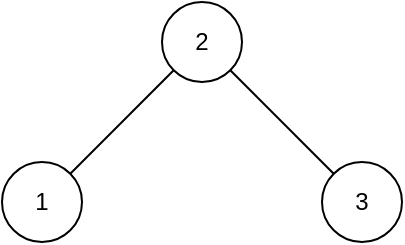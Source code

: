 <mxfile version="10.9.5" type="device"><diagram id="6LaNgexKUyvRc85y4Zeo" name="1"><mxGraphModel dx="1021" dy="772" grid="1" gridSize="10" guides="1" tooltips="1" connect="1" arrows="1" fold="1" page="1" pageScale="1" pageWidth="827" pageHeight="1169" math="0" shadow="0"><root><mxCell id="sZejdQvJsgJGgdkK0WKj-0"/><mxCell id="sZejdQvJsgJGgdkK0WKj-1" parent="sZejdQvJsgJGgdkK0WKj-0"/><mxCell id="udhEOShfk6uNFfZSwkrl-0" value="1" style="ellipse;whiteSpace=wrap;html=1;aspect=fixed;" parent="sZejdQvJsgJGgdkK0WKj-1" vertex="1"><mxGeometry x="40" y="120" width="40" height="40" as="geometry"/></mxCell><mxCell id="udhEOShfk6uNFfZSwkrl-1" value="2" style="ellipse;whiteSpace=wrap;html=1;aspect=fixed;" parent="sZejdQvJsgJGgdkK0WKj-1" vertex="1"><mxGeometry x="120" y="40" width="40" height="40" as="geometry"/></mxCell><mxCell id="udhEOShfk6uNFfZSwkrl-2" value="3" style="ellipse;whiteSpace=wrap;html=1;aspect=fixed;" parent="sZejdQvJsgJGgdkK0WKj-1" vertex="1"><mxGeometry x="200" y="120" width="40" height="40" as="geometry"/></mxCell><mxCell id="udhEOShfk6uNFfZSwkrl-3" value="" style="endArrow=none;html=1;entryX=0;entryY=1;entryDx=0;entryDy=0;exitX=1;exitY=0;exitDx=0;exitDy=0;startArrow=none;startFill=0;" parent="sZejdQvJsgJGgdkK0WKj-1" source="udhEOShfk6uNFfZSwkrl-0" target="udhEOShfk6uNFfZSwkrl-1" edge="1"><mxGeometry width="50" height="50" relative="1" as="geometry"><mxPoint x="80" y="310" as="sourcePoint"/><mxPoint x="130" y="260" as="targetPoint"/></mxGeometry></mxCell><mxCell id="udhEOShfk6uNFfZSwkrl-4" value="" style="endArrow=none;html=1;entryX=1;entryY=1;entryDx=0;entryDy=0;exitX=0;exitY=0;exitDx=0;exitDy=0;startArrow=none;startFill=0;" parent="sZejdQvJsgJGgdkK0WKj-1" source="udhEOShfk6uNFfZSwkrl-2" target="udhEOShfk6uNFfZSwkrl-1" edge="1"><mxGeometry width="50" height="50" relative="1" as="geometry"><mxPoint x="84" y="136" as="sourcePoint"/><mxPoint x="136" y="84" as="targetPoint"/></mxGeometry></mxCell></root></mxGraphModel></diagram><diagram id="l6bvmmBx2UilC1qAfw7H" name="2"><mxGraphModel dx="1021" dy="772" grid="1" gridSize="10" guides="1" tooltips="1" connect="1" arrows="1" fold="1" page="1" pageScale="1" pageWidth="827" pageHeight="1169" math="0" shadow="0"><root><mxCell id="1ozCV2vdkc5yaPGPQrpP-0"/><mxCell id="1ozCV2vdkc5yaPGPQrpP-1" parent="1ozCV2vdkc5yaPGPQrpP-0"/><mxCell id="k-HrDGmFW7-0XVwI4-mC-0" value="1" style="ellipse;whiteSpace=wrap;html=1;aspect=fixed;" parent="1ozCV2vdkc5yaPGPQrpP-1" vertex="1"><mxGeometry x="40" y="120" width="40" height="40" as="geometry"/></mxCell><mxCell id="k-HrDGmFW7-0XVwI4-mC-1" value="5" style="ellipse;whiteSpace=wrap;html=1;aspect=fixed;fillColor=#f8cecc;strokeColor=#b85450;" parent="1ozCV2vdkc5yaPGPQrpP-1" vertex="1"><mxGeometry x="120" y="40" width="40" height="40" as="geometry"/></mxCell><mxCell id="k-HrDGmFW7-0XVwI4-mC-2" value="4" style="ellipse;whiteSpace=wrap;html=1;aspect=fixed;fillColor=#f8cecc;strokeColor=#b85450;" parent="1ozCV2vdkc5yaPGPQrpP-1" vertex="1"><mxGeometry x="200" y="120" width="40" height="40" as="geometry"/></mxCell><mxCell id="k-HrDGmFW7-0XVwI4-mC-3" value="" style="endArrow=none;html=1;entryX=0;entryY=1;entryDx=0;entryDy=0;exitX=1;exitY=0;exitDx=0;exitDy=0;startArrow=none;startFill=0;" parent="1ozCV2vdkc5yaPGPQrpP-1" source="k-HrDGmFW7-0XVwI4-mC-0" target="k-HrDGmFW7-0XVwI4-mC-1" edge="1"><mxGeometry width="50" height="50" relative="1" as="geometry"><mxPoint x="80" y="310" as="sourcePoint"/><mxPoint x="130" y="260" as="targetPoint"/></mxGeometry></mxCell><mxCell id="k-HrDGmFW7-0XVwI4-mC-4" value="" style="endArrow=none;html=1;entryX=1;entryY=1;entryDx=0;entryDy=0;exitX=0;exitY=0;exitDx=0;exitDy=0;startArrow=none;startFill=0;" parent="1ozCV2vdkc5yaPGPQrpP-1" source="k-HrDGmFW7-0XVwI4-mC-2" target="k-HrDGmFW7-0XVwI4-mC-1" edge="1"><mxGeometry width="50" height="50" relative="1" as="geometry"><mxPoint x="84" y="136" as="sourcePoint"/><mxPoint x="136" y="84" as="targetPoint"/></mxGeometry></mxCell><mxCell id="k-HrDGmFW7-0XVwI4-mC-5" value="3" style="ellipse;whiteSpace=wrap;html=1;aspect=fixed;" parent="1ozCV2vdkc5yaPGPQrpP-1" vertex="1"><mxGeometry x="120" y="200" width="40" height="40" as="geometry"/></mxCell><mxCell id="k-HrDGmFW7-0XVwI4-mC-6" value="6" style="ellipse;whiteSpace=wrap;html=1;aspect=fixed;" parent="1ozCV2vdkc5yaPGPQrpP-1" vertex="1"><mxGeometry x="280" y="200" width="40" height="40" as="geometry"/></mxCell><mxCell id="k-HrDGmFW7-0XVwI4-mC-7" value="" style="endArrow=none;html=1;entryX=0;entryY=1;entryDx=0;entryDy=0;exitX=1;exitY=0;exitDx=0;exitDy=0;startArrow=none;startFill=0;" parent="1ozCV2vdkc5yaPGPQrpP-1" source="k-HrDGmFW7-0XVwI4-mC-5" target="k-HrDGmFW7-0XVwI4-mC-2" edge="1"><mxGeometry width="50" height="50" relative="1" as="geometry"><mxPoint x="84" y="136" as="sourcePoint"/><mxPoint x="136" y="84" as="targetPoint"/></mxGeometry></mxCell><mxCell id="k-HrDGmFW7-0XVwI4-mC-8" value="" style="endArrow=none;html=1;entryX=1;entryY=1;entryDx=0;entryDy=0;exitX=0;exitY=0;exitDx=0;exitDy=0;startArrow=none;startFill=0;" parent="1ozCV2vdkc5yaPGPQrpP-1" source="k-HrDGmFW7-0XVwI4-mC-6" target="k-HrDGmFW7-0XVwI4-mC-2" edge="1"><mxGeometry width="50" height="50" relative="1" as="geometry"><mxPoint x="164" y="216" as="sourcePoint"/><mxPoint x="216" y="164" as="targetPoint"/></mxGeometry></mxCell></root></mxGraphModel></diagram><diagram id="1SiWrUPexa8Ia1tNK36p" name="4"><mxGraphModel dx="1021" dy="772" grid="1" gridSize="10" guides="1" tooltips="1" connect="1" arrows="1" fold="1" page="1" pageScale="1" pageWidth="827" pageHeight="1169" math="0" shadow="0"><root><mxCell id="TRKXDeQ72pTtgHww8Fgz-0"/><mxCell id="TRKXDeQ72pTtgHww8Fgz-1" parent="TRKXDeQ72pTtgHww8Fgz-0"/><mxCell id="vdTl4xxLLGyJ6Mpty_nM-0" value="1" style="ellipse;whiteSpace=wrap;html=1;aspect=fixed;fillColor=#f8cecc;strokeColor=#b85450;" parent="TRKXDeQ72pTtgHww8Fgz-1" vertex="1"><mxGeometry x="40" y="120" width="40" height="40" as="geometry"/></mxCell><mxCell id="vdTl4xxLLGyJ6Mpty_nM-1" value="1" style="ellipse;whiteSpace=wrap;html=1;aspect=fixed;fillColor=#f8cecc;strokeColor=#b85450;" parent="TRKXDeQ72pTtgHww8Fgz-1" vertex="1"><mxGeometry x="120" y="40" width="40" height="40" as="geometry"/></mxCell><mxCell id="vdTl4xxLLGyJ6Mpty_nM-2" value="" style="endArrow=none;html=1;entryX=0;entryY=1;entryDx=0;entryDy=0;exitX=1;exitY=0;exitDx=0;exitDy=0;startArrow=none;startFill=0;" parent="TRKXDeQ72pTtgHww8Fgz-1" source="vdTl4xxLLGyJ6Mpty_nM-0" target="vdTl4xxLLGyJ6Mpty_nM-1" edge="1"><mxGeometry width="50" height="50" relative="1" as="geometry"><mxPoint x="80" y="310" as="sourcePoint"/><mxPoint x="130" y="260" as="targetPoint"/></mxGeometry></mxCell></root></mxGraphModel></diagram><diagram id="meZLbR-hwrr63qDFkiF8" name="5"><mxGraphModel dx="1021" dy="772" grid="1" gridSize="10" guides="0" tooltips="1" connect="1" arrows="1" fold="1" page="1" pageScale="1" pageWidth="827" pageHeight="1169" math="0" shadow="0"><root><mxCell id="0"/><mxCell id="1" parent="0"/><mxCell id="5x87rnl9QhdmcxLbAUda-1" value="5" style="ellipse;whiteSpace=wrap;html=1;aspect=fixed;" parent="1" vertex="1"><mxGeometry x="40" y="120" width="40" height="40" as="geometry"/></mxCell><mxCell id="5x87rnl9QhdmcxLbAUda-2" value="10" style="ellipse;whiteSpace=wrap;html=1;aspect=fixed;fillColor=#f8cecc;strokeColor=#b85450;" parent="1" vertex="1"><mxGeometry x="120" y="40" width="40" height="40" as="geometry"/></mxCell><mxCell id="5x87rnl9QhdmcxLbAUda-3" value="15" style="ellipse;whiteSpace=wrap;html=1;aspect=fixed;" parent="1" vertex="1"><mxGeometry x="200" y="120" width="40" height="40" as="geometry"/></mxCell><mxCell id="5x87rnl9QhdmcxLbAUda-4" value="6" style="ellipse;whiteSpace=wrap;html=1;aspect=fixed;fillColor=#f8cecc;strokeColor=#b85450;" parent="1" vertex="1"><mxGeometry x="120" y="200" width="40" height="40" as="geometry"/></mxCell><mxCell id="5x87rnl9QhdmcxLbAUda-5" value="20" style="ellipse;whiteSpace=wrap;html=1;aspect=fixed;" parent="1" vertex="1"><mxGeometry x="280" y="200" width="40" height="40" as="geometry"/></mxCell><mxCell id="5x87rnl9QhdmcxLbAUda-6" value="" style="endArrow=none;html=1;entryX=0;entryY=1;entryDx=0;entryDy=0;exitX=1;exitY=0;exitDx=0;exitDy=0;startArrow=none;startFill=0;" parent="1" source="5x87rnl9QhdmcxLbAUda-1" target="5x87rnl9QhdmcxLbAUda-2" edge="1"><mxGeometry width="50" height="50" relative="1" as="geometry"><mxPoint x="80" y="310" as="sourcePoint"/><mxPoint x="130" y="260" as="targetPoint"/></mxGeometry></mxCell><mxCell id="5x87rnl9QhdmcxLbAUda-7" value="" style="endArrow=none;html=1;entryX=1;entryY=1;entryDx=0;entryDy=0;exitX=0;exitY=0;exitDx=0;exitDy=0;startArrow=none;startFill=0;" parent="1" source="5x87rnl9QhdmcxLbAUda-3" target="5x87rnl9QhdmcxLbAUda-2" edge="1"><mxGeometry width="50" height="50" relative="1" as="geometry"><mxPoint x="84" y="136" as="sourcePoint"/><mxPoint x="136" y="84" as="targetPoint"/></mxGeometry></mxCell><mxCell id="5x87rnl9QhdmcxLbAUda-8" value="" style="endArrow=none;html=1;entryX=1;entryY=1;entryDx=0;entryDy=0;startArrow=none;startFill=0;" parent="1" source="5x87rnl9QhdmcxLbAUda-5" target="5x87rnl9QhdmcxLbAUda-3" edge="1"><mxGeometry width="50" height="50" relative="1" as="geometry"><mxPoint x="216" y="136" as="sourcePoint"/><mxPoint x="220" y="190" as="targetPoint"/></mxGeometry></mxCell><mxCell id="5x87rnl9QhdmcxLbAUda-9" value="" style="endArrow=none;html=1;entryX=0;entryY=1;entryDx=0;entryDy=0;startArrow=none;startFill=0;" parent="1" source="5x87rnl9QhdmcxLbAUda-4" target="5x87rnl9QhdmcxLbAUda-3" edge="1"><mxGeometry width="50" height="50" relative="1" as="geometry"><mxPoint x="295.858" y="215.858" as="sourcePoint"/><mxPoint x="244" y="164" as="targetPoint"/></mxGeometry></mxCell></root></mxGraphModel></diagram><diagram id="vmha6SYDr8eBdfMPxFrB" name="6"><mxGraphModel dx="1021" dy="772" grid="1" gridSize="10" guides="1" tooltips="1" connect="1" arrows="1" fold="1" page="1" pageScale="1" pageWidth="827" pageHeight="1169" math="0" shadow="0"><root><mxCell id="_r3YGLCKaZ7i5GX9BnA6-0"/><mxCell id="_r3YGLCKaZ7i5GX9BnA6-1" parent="_r3YGLCKaZ7i5GX9BnA6-0"/><mxCell id="zpB2e8nCBOHVBJqUFJ3d-0" value="1" style="ellipse;whiteSpace=wrap;html=1;aspect=fixed;" vertex="1" parent="_r3YGLCKaZ7i5GX9BnA6-1"><mxGeometry x="80" y="120" width="40" height="40" as="geometry"/></mxCell><mxCell id="zpB2e8nCBOHVBJqUFJ3d-1" value="3" style="ellipse;whiteSpace=wrap;html=1;aspect=fixed;" vertex="1" parent="_r3YGLCKaZ7i5GX9BnA6-1"><mxGeometry x="160" y="40" width="40" height="40" as="geometry"/></mxCell><mxCell id="zpB2e8nCBOHVBJqUFJ3d-2" value="5" style="ellipse;whiteSpace=wrap;html=1;aspect=fixed;" vertex="1" parent="_r3YGLCKaZ7i5GX9BnA6-1"><mxGeometry x="240" y="120" width="40" height="40" as="geometry"/></mxCell><mxCell id="zpB2e8nCBOHVBJqUFJ3d-3" value="4" style="ellipse;whiteSpace=wrap;html=1;aspect=fixed;" vertex="1" parent="_r3YGLCKaZ7i5GX9BnA6-1"><mxGeometry x="200" y="200" width="40" height="40" as="geometry"/></mxCell><mxCell id="zpB2e8nCBOHVBJqUFJ3d-4" value="6" style="ellipse;whiteSpace=wrap;html=1;aspect=fixed;" vertex="1" parent="_r3YGLCKaZ7i5GX9BnA6-1"><mxGeometry x="280" y="200" width="40" height="40" as="geometry"/></mxCell><mxCell id="zpB2e8nCBOHVBJqUFJ3d-5" value="" style="endArrow=none;html=1;entryX=0;entryY=1;entryDx=0;entryDy=0;exitX=1;exitY=0;exitDx=0;exitDy=0;startArrow=none;startFill=0;" edge="1" parent="_r3YGLCKaZ7i5GX9BnA6-1" source="zpB2e8nCBOHVBJqUFJ3d-0" target="zpB2e8nCBOHVBJqUFJ3d-1"><mxGeometry width="50" height="50" relative="1" as="geometry"><mxPoint x="120" y="310" as="sourcePoint"/><mxPoint x="170" y="260" as="targetPoint"/></mxGeometry></mxCell><mxCell id="zpB2e8nCBOHVBJqUFJ3d-6" value="" style="endArrow=none;html=1;entryX=1;entryY=1;entryDx=0;entryDy=0;exitX=0;exitY=0;exitDx=0;exitDy=0;startArrow=none;startFill=0;" edge="1" parent="_r3YGLCKaZ7i5GX9BnA6-1" source="zpB2e8nCBOHVBJqUFJ3d-2" target="zpB2e8nCBOHVBJqUFJ3d-1"><mxGeometry width="50" height="50" relative="1" as="geometry"><mxPoint x="124" y="136" as="sourcePoint"/><mxPoint x="176" y="84" as="targetPoint"/></mxGeometry></mxCell><mxCell id="zpB2e8nCBOHVBJqUFJ3d-7" value="" style="endArrow=none;html=1;entryX=1;entryY=1;entryDx=0;entryDy=0;startArrow=none;startFill=0;exitX=0.5;exitY=0;exitDx=0;exitDy=0;" edge="1" parent="_r3YGLCKaZ7i5GX9BnA6-1" source="zpB2e8nCBOHVBJqUFJ3d-4" target="zpB2e8nCBOHVBJqUFJ3d-2"><mxGeometry width="50" height="50" relative="1" as="geometry"><mxPoint x="290" y="200" as="sourcePoint"/><mxPoint x="260" y="190" as="targetPoint"/></mxGeometry></mxCell><mxCell id="zpB2e8nCBOHVBJqUFJ3d-8" value="" style="endArrow=none;html=1;entryX=0;entryY=1;entryDx=0;entryDy=0;startArrow=none;startFill=0;exitX=0.5;exitY=0;exitDx=0;exitDy=0;" edge="1" parent="_r3YGLCKaZ7i5GX9BnA6-1" source="zpB2e8nCBOHVBJqUFJ3d-3" target="zpB2e8nCBOHVBJqUFJ3d-2"><mxGeometry width="50" height="50" relative="1" as="geometry"><mxPoint x="230" y="200" as="sourcePoint"/><mxPoint x="284" y="164" as="targetPoint"/></mxGeometry></mxCell><mxCell id="zpB2e8nCBOHVBJqUFJ3d-9" value="0" style="ellipse;whiteSpace=wrap;html=1;aspect=fixed;" vertex="1" parent="_r3YGLCKaZ7i5GX9BnA6-1"><mxGeometry x="40" y="200" width="40" height="40" as="geometry"/></mxCell><mxCell id="zpB2e8nCBOHVBJqUFJ3d-10" value="2" style="ellipse;whiteSpace=wrap;html=1;aspect=fixed;" vertex="1" parent="_r3YGLCKaZ7i5GX9BnA6-1"><mxGeometry x="120" y="200" width="40" height="40" as="geometry"/></mxCell><mxCell id="zpB2e8nCBOHVBJqUFJ3d-11" value="" style="endArrow=none;html=1;entryX=1;entryY=1;entryDx=0;entryDy=0;startArrow=none;startFill=0;exitX=0.5;exitY=0;exitDx=0;exitDy=0;" edge="1" source="zpB2e8nCBOHVBJqUFJ3d-10" parent="_r3YGLCKaZ7i5GX9BnA6-1" target="zpB2e8nCBOHVBJqUFJ3d-0"><mxGeometry width="50" height="50" relative="1" as="geometry"><mxPoint x="170" y="170" as="sourcePoint"/><mxPoint x="24" y="154" as="targetPoint"/></mxGeometry></mxCell><mxCell id="zpB2e8nCBOHVBJqUFJ3d-12" value="" style="endArrow=none;html=1;entryX=0;entryY=1;entryDx=0;entryDy=0;startArrow=none;startFill=0;exitX=0.5;exitY=0;exitDx=0;exitDy=0;" edge="1" source="zpB2e8nCBOHVBJqUFJ3d-9" parent="_r3YGLCKaZ7i5GX9BnA6-1" target="zpB2e8nCBOHVBJqUFJ3d-0"><mxGeometry width="50" height="50" relative="1" as="geometry"><mxPoint x="30" y="180" as="sourcePoint"/><mxPoint x="-4" y="154" as="targetPoint"/></mxGeometry></mxCell></root></mxGraphModel></diagram><diagram id="esINlRLEcngH0KkG27MW" name="7"><mxGraphModel dx="1021" dy="772" grid="1" gridSize="10" guides="1" tooltips="1" connect="1" arrows="1" fold="1" page="1" pageScale="1" pageWidth="827" pageHeight="1169" math="0" shadow="0"><root><mxCell id="hG6NUfEdwIrkMxWvqpIx-0"/><mxCell id="hG6NUfEdwIrkMxWvqpIx-1" parent="hG6NUfEdwIrkMxWvqpIx-0"/><mxCell id="L3xEVPCk3wlwZDGZj0sc-0" value="-60" style="ellipse;whiteSpace=wrap;html=1;aspect=fixed;fillColor=#f8cecc;strokeColor=#b85450;" vertex="1" parent="hG6NUfEdwIrkMxWvqpIx-1"><mxGeometry x="120" y="120" width="40" height="40" as="geometry"/></mxCell><mxCell id="L3xEVPCk3wlwZDGZj0sc-1" value="24" style="ellipse;whiteSpace=wrap;html=1;aspect=fixed;" vertex="1" parent="hG6NUfEdwIrkMxWvqpIx-1"><mxGeometry x="200" y="40" width="40" height="40" as="geometry"/></mxCell><mxCell id="L3xEVPCk3wlwZDGZj0sc-5" value="" style="endArrow=none;html=1;entryX=0;entryY=1;entryDx=0;entryDy=0;exitX=1;exitY=0;exitDx=0;exitDy=0;startArrow=none;startFill=0;" edge="1" parent="hG6NUfEdwIrkMxWvqpIx-1" source="L3xEVPCk3wlwZDGZj0sc-0" target="L3xEVPCk3wlwZDGZj0sc-1"><mxGeometry width="50" height="50" relative="1" as="geometry"><mxPoint x="160" y="310" as="sourcePoint"/><mxPoint x="210" y="260" as="targetPoint"/></mxGeometry></mxCell><mxCell id="L3xEVPCk3wlwZDGZj0sc-9" value="-60" style="ellipse;whiteSpace=wrap;html=1;aspect=fixed;fillColor=#f8cecc;strokeColor=#b85450;" vertex="1" parent="hG6NUfEdwIrkMxWvqpIx-1"><mxGeometry x="40" y="200" width="40" height="40" as="geometry"/></mxCell><mxCell id="L3xEVPCk3wlwZDGZj0sc-10" value="-6" style="ellipse;whiteSpace=wrap;html=1;aspect=fixed;" vertex="1" parent="hG6NUfEdwIrkMxWvqpIx-1"><mxGeometry x="200" y="200" width="40" height="40" as="geometry"/></mxCell><mxCell id="L3xEVPCk3wlwZDGZj0sc-11" value="" style="endArrow=none;html=1;entryX=1;entryY=1;entryDx=0;entryDy=0;startArrow=none;startFill=0;exitX=0;exitY=0;exitDx=0;exitDy=0;" edge="1" parent="hG6NUfEdwIrkMxWvqpIx-1" source="L3xEVPCk3wlwZDGZj0sc-10" target="L3xEVPCk3wlwZDGZj0sc-0"><mxGeometry width="50" height="50" relative="1" as="geometry"><mxPoint x="210" y="170" as="sourcePoint"/><mxPoint x="64" y="154" as="targetPoint"/></mxGeometry></mxCell><mxCell id="L3xEVPCk3wlwZDGZj0sc-12" value="" style="endArrow=none;html=1;entryX=0;entryY=1;entryDx=0;entryDy=0;startArrow=none;startFill=0;exitX=1;exitY=0;exitDx=0;exitDy=0;" edge="1" parent="hG6NUfEdwIrkMxWvqpIx-1" source="L3xEVPCk3wlwZDGZj0sc-9" target="L3xEVPCk3wlwZDGZj0sc-0"><mxGeometry width="50" height="50" relative="1" as="geometry"><mxPoint x="70" y="180" as="sourcePoint"/><mxPoint x="36" y="154" as="targetPoint"/></mxGeometry></mxCell></root></mxGraphModel></diagram><diagram id="EAytMjceCl7JKE9HRona" name="0"><mxGraphModel dx="1021" dy="772" grid="1" gridSize="10" guides="1" tooltips="1" connect="1" arrows="1" fold="1" page="1" pageScale="1" pageWidth="827" pageHeight="1169" math="0" shadow="0"><root><mxCell id="BPQ6EyyY97oHCdWFlwOp-0"/><mxCell id="BPQ6EyyY97oHCdWFlwOp-1" parent="BPQ6EyyY97oHCdWFlwOp-0"/><mxCell id="VpySkLxI-2LVd9rP_GGC-15" value="" style="rounded=0;whiteSpace=wrap;html=1;dashed=1;fillColor=none;" vertex="1" parent="BPQ6EyyY97oHCdWFlwOp-1"><mxGeometry x="200" y="120" width="140" height="140" as="geometry"/></mxCell><mxCell id="VpySkLxI-2LVd9rP_GGC-14" value="" style="rounded=0;whiteSpace=wrap;html=1;dashed=1;fillColor=none;" vertex="1" parent="BPQ6EyyY97oHCdWFlwOp-1"><mxGeometry x="80" y="40" width="220" height="140" as="geometry"/></mxCell><mxCell id="VpySkLxI-2LVd9rP_GGC-13" value="" style="rounded=0;whiteSpace=wrap;html=1;dashed=1;fillColor=none;" vertex="1" parent="BPQ6EyyY97oHCdWFlwOp-1"><mxGeometry x="40" y="120" width="140" height="140" as="geometry"/></mxCell><mxCell id="VpySkLxI-2LVd9rP_GGC-0" value="1" style="ellipse;whiteSpace=wrap;html=1;aspect=fixed;" vertex="1" parent="BPQ6EyyY97oHCdWFlwOp-1"><mxGeometry x="90" y="130" width="40" height="40" as="geometry"/></mxCell><mxCell id="VpySkLxI-2LVd9rP_GGC-1" value="3" style="ellipse;whiteSpace=wrap;html=1;aspect=fixed;" vertex="1" parent="BPQ6EyyY97oHCdWFlwOp-1"><mxGeometry x="170" y="50" width="40" height="40" as="geometry"/></mxCell><mxCell id="VpySkLxI-2LVd9rP_GGC-2" value="5" style="ellipse;whiteSpace=wrap;html=1;aspect=fixed;" vertex="1" parent="BPQ6EyyY97oHCdWFlwOp-1"><mxGeometry x="250" y="130" width="40" height="40" as="geometry"/></mxCell><mxCell id="VpySkLxI-2LVd9rP_GGC-3" value="4" style="ellipse;whiteSpace=wrap;html=1;aspect=fixed;" vertex="1" parent="BPQ6EyyY97oHCdWFlwOp-1"><mxGeometry x="210" y="210" width="40" height="40" as="geometry"/></mxCell><mxCell id="VpySkLxI-2LVd9rP_GGC-4" value="6" style="ellipse;whiteSpace=wrap;html=1;aspect=fixed;" vertex="1" parent="BPQ6EyyY97oHCdWFlwOp-1"><mxGeometry x="290" y="210" width="40" height="40" as="geometry"/></mxCell><mxCell id="VpySkLxI-2LVd9rP_GGC-5" value="" style="endArrow=none;html=1;entryX=0;entryY=1;entryDx=0;entryDy=0;exitX=1;exitY=0;exitDx=0;exitDy=0;startArrow=none;startFill=0;" edge="1" parent="BPQ6EyyY97oHCdWFlwOp-1" source="VpySkLxI-2LVd9rP_GGC-0" target="VpySkLxI-2LVd9rP_GGC-1"><mxGeometry width="50" height="50" relative="1" as="geometry"><mxPoint x="130" y="320" as="sourcePoint"/><mxPoint x="180" y="270" as="targetPoint"/></mxGeometry></mxCell><mxCell id="VpySkLxI-2LVd9rP_GGC-6" value="" style="endArrow=none;html=1;entryX=1;entryY=1;entryDx=0;entryDy=0;exitX=0;exitY=0;exitDx=0;exitDy=0;startArrow=none;startFill=0;" edge="1" parent="BPQ6EyyY97oHCdWFlwOp-1" source="VpySkLxI-2LVd9rP_GGC-2" target="VpySkLxI-2LVd9rP_GGC-1"><mxGeometry width="50" height="50" relative="1" as="geometry"><mxPoint x="134" y="146" as="sourcePoint"/><mxPoint x="186" y="94" as="targetPoint"/></mxGeometry></mxCell><mxCell id="VpySkLxI-2LVd9rP_GGC-7" value="" style="endArrow=none;html=1;entryX=1;entryY=1;entryDx=0;entryDy=0;startArrow=none;startFill=0;exitX=0.5;exitY=0;exitDx=0;exitDy=0;" edge="1" parent="BPQ6EyyY97oHCdWFlwOp-1" source="VpySkLxI-2LVd9rP_GGC-4" target="VpySkLxI-2LVd9rP_GGC-2"><mxGeometry width="50" height="50" relative="1" as="geometry"><mxPoint x="300" y="210" as="sourcePoint"/><mxPoint x="270" y="200" as="targetPoint"/></mxGeometry></mxCell><mxCell id="VpySkLxI-2LVd9rP_GGC-8" value="" style="endArrow=none;html=1;entryX=0;entryY=1;entryDx=0;entryDy=0;startArrow=none;startFill=0;exitX=0.5;exitY=0;exitDx=0;exitDy=0;" edge="1" parent="BPQ6EyyY97oHCdWFlwOp-1" source="VpySkLxI-2LVd9rP_GGC-3" target="VpySkLxI-2LVd9rP_GGC-2"><mxGeometry width="50" height="50" relative="1" as="geometry"><mxPoint x="240" y="210" as="sourcePoint"/><mxPoint x="294" y="174" as="targetPoint"/></mxGeometry></mxCell><mxCell id="VpySkLxI-2LVd9rP_GGC-9" value="0" style="ellipse;whiteSpace=wrap;html=1;aspect=fixed;" vertex="1" parent="BPQ6EyyY97oHCdWFlwOp-1"><mxGeometry x="50" y="210" width="40" height="40" as="geometry"/></mxCell><mxCell id="VpySkLxI-2LVd9rP_GGC-10" value="2" style="ellipse;whiteSpace=wrap;html=1;aspect=fixed;" vertex="1" parent="BPQ6EyyY97oHCdWFlwOp-1"><mxGeometry x="130" y="210" width="40" height="40" as="geometry"/></mxCell><mxCell id="VpySkLxI-2LVd9rP_GGC-11" value="" style="endArrow=none;html=1;entryX=1;entryY=1;entryDx=0;entryDy=0;startArrow=none;startFill=0;exitX=0.5;exitY=0;exitDx=0;exitDy=0;" edge="1" parent="BPQ6EyyY97oHCdWFlwOp-1" source="VpySkLxI-2LVd9rP_GGC-10" target="VpySkLxI-2LVd9rP_GGC-0"><mxGeometry width="50" height="50" relative="1" as="geometry"><mxPoint x="180" y="180" as="sourcePoint"/><mxPoint x="34" y="164" as="targetPoint"/></mxGeometry></mxCell><mxCell id="VpySkLxI-2LVd9rP_GGC-12" value="" style="endArrow=none;html=1;entryX=0;entryY=1;entryDx=0;entryDy=0;startArrow=none;startFill=0;exitX=0.5;exitY=0;exitDx=0;exitDy=0;" edge="1" parent="BPQ6EyyY97oHCdWFlwOp-1" source="VpySkLxI-2LVd9rP_GGC-9" target="VpySkLxI-2LVd9rP_GGC-0"><mxGeometry width="50" height="50" relative="1" as="geometry"><mxPoint x="40" y="190" as="sourcePoint"/><mxPoint x="6" y="164" as="targetPoint"/></mxGeometry></mxCell></root></mxGraphModel></diagram></mxfile>